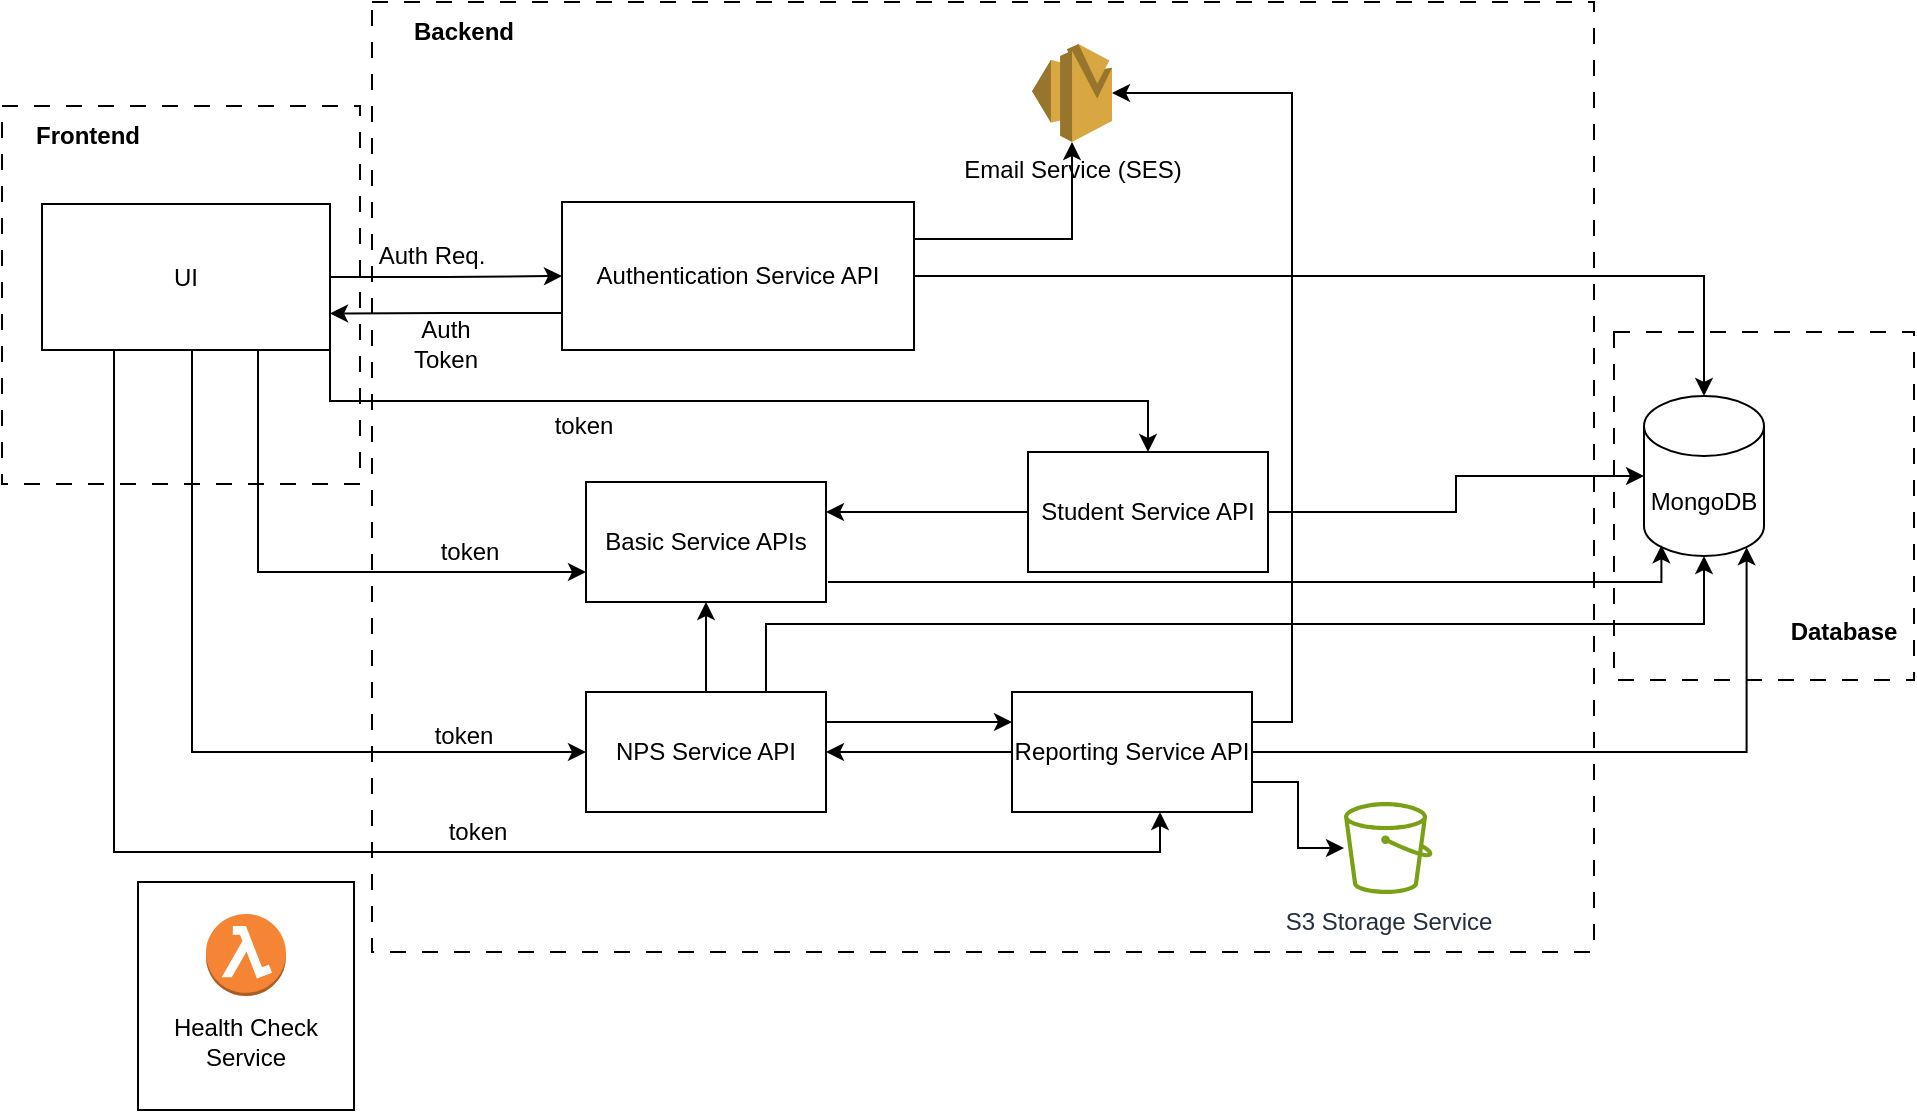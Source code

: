 <mxfile version="24.7.14">
  <diagram name="Page-1" id="7OXOxl65-j6QQVnK2jfu">
    <mxGraphModel dx="1776" dy="613" grid="0" gridSize="10" guides="1" tooltips="1" connect="1" arrows="1" fold="1" page="1" pageScale="1" pageWidth="850" pageHeight="1100" math="0" shadow="0">
      <root>
        <mxCell id="0" />
        <mxCell id="1" parent="0" />
        <mxCell id="ZRIovlvcn5DvilFRtWmg-57" value="" style="rounded=0;whiteSpace=wrap;html=1;fillColor=none;" parent="1" vertex="1">
          <mxGeometry x="103" y="455" width="108" height="114" as="geometry" />
        </mxCell>
        <mxCell id="ZRIovlvcn5DvilFRtWmg-42" value="" style="rounded=0;whiteSpace=wrap;html=1;fillColor=none;dashed=1;dashPattern=8 8;" parent="1" vertex="1">
          <mxGeometry x="220" y="15" width="611" height="475" as="geometry" />
        </mxCell>
        <mxCell id="ZRIovlvcn5DvilFRtWmg-44" value="" style="rounded=0;whiteSpace=wrap;html=1;dashed=1;dashPattern=8 8;fillColor=none;" parent="1" vertex="1">
          <mxGeometry x="841" y="180" width="150" height="174" as="geometry" />
        </mxCell>
        <mxCell id="ZRIovlvcn5DvilFRtWmg-43" value="" style="rounded=0;whiteSpace=wrap;html=1;fillColor=none;dashed=1;dashPattern=8 8;" parent="1" vertex="1">
          <mxGeometry x="35" y="67" width="179" height="189" as="geometry" />
        </mxCell>
        <mxCell id="ZRIovlvcn5DvilFRtWmg-1" value="Basic Service APIs" style="rounded=0;whiteSpace=wrap;html=1;" parent="1" vertex="1">
          <mxGeometry x="327" y="255" width="120" height="60" as="geometry" />
        </mxCell>
        <mxCell id="ZRIovlvcn5DvilFRtWmg-7" style="edgeStyle=orthogonalEdgeStyle;rounded=0;orthogonalLoop=1;jettySize=auto;html=1;exitX=0;exitY=0.75;exitDx=0;exitDy=0;entryX=1;entryY=0.75;entryDx=0;entryDy=0;" parent="1" source="ZRIovlvcn5DvilFRtWmg-2" target="ZRIovlvcn5DvilFRtWmg-5" edge="1">
          <mxGeometry relative="1" as="geometry" />
        </mxCell>
        <mxCell id="ZRIovlvcn5DvilFRtWmg-23" style="edgeStyle=orthogonalEdgeStyle;rounded=0;orthogonalLoop=1;jettySize=auto;html=1;" parent="1" source="ZRIovlvcn5DvilFRtWmg-2" target="ZRIovlvcn5DvilFRtWmg-22" edge="1">
          <mxGeometry relative="1" as="geometry" />
        </mxCell>
        <mxCell id="ZRIovlvcn5DvilFRtWmg-48" style="edgeStyle=orthogonalEdgeStyle;rounded=0;orthogonalLoop=1;jettySize=auto;html=1;exitX=1;exitY=0.25;exitDx=0;exitDy=0;" parent="1" source="ZRIovlvcn5DvilFRtWmg-2" target="ZRIovlvcn5DvilFRtWmg-35" edge="1">
          <mxGeometry relative="1" as="geometry" />
        </mxCell>
        <mxCell id="ZRIovlvcn5DvilFRtWmg-2" value="Authentication Service API" style="rounded=0;whiteSpace=wrap;html=1;" parent="1" vertex="1">
          <mxGeometry x="315" y="115" width="176" height="74" as="geometry" />
        </mxCell>
        <mxCell id="ZRIovlvcn5DvilFRtWmg-12" style="edgeStyle=orthogonalEdgeStyle;rounded=0;orthogonalLoop=1;jettySize=auto;html=1;exitX=0.5;exitY=0;exitDx=0;exitDy=0;entryX=0.5;entryY=1;entryDx=0;entryDy=0;" parent="1" source="ZRIovlvcn5DvilFRtWmg-3" target="ZRIovlvcn5DvilFRtWmg-1" edge="1">
          <mxGeometry relative="1" as="geometry" />
        </mxCell>
        <mxCell id="ZRIovlvcn5DvilFRtWmg-16" style="edgeStyle=orthogonalEdgeStyle;rounded=0;orthogonalLoop=1;jettySize=auto;html=1;exitX=1;exitY=0.25;exitDx=0;exitDy=0;entryX=0;entryY=0.25;entryDx=0;entryDy=0;" parent="1" source="ZRIovlvcn5DvilFRtWmg-3" target="ZRIovlvcn5DvilFRtWmg-15" edge="1">
          <mxGeometry relative="1" as="geometry" />
        </mxCell>
        <mxCell id="ZRIovlvcn5DvilFRtWmg-3" value="NPS Service API" style="rounded=0;whiteSpace=wrap;html=1;" parent="1" vertex="1">
          <mxGeometry x="327" y="360" width="120" height="60" as="geometry" />
        </mxCell>
        <mxCell id="ZRIovlvcn5DvilFRtWmg-11" style="edgeStyle=orthogonalEdgeStyle;rounded=0;orthogonalLoop=1;jettySize=auto;html=1;entryX=1;entryY=0.25;entryDx=0;entryDy=0;" parent="1" source="ZRIovlvcn5DvilFRtWmg-4" target="ZRIovlvcn5DvilFRtWmg-1" edge="1">
          <mxGeometry relative="1" as="geometry" />
        </mxCell>
        <mxCell id="ZRIovlvcn5DvilFRtWmg-25" style="edgeStyle=orthogonalEdgeStyle;rounded=0;orthogonalLoop=1;jettySize=auto;html=1;" parent="1" source="ZRIovlvcn5DvilFRtWmg-4" target="ZRIovlvcn5DvilFRtWmg-22" edge="1">
          <mxGeometry relative="1" as="geometry" />
        </mxCell>
        <mxCell id="ZRIovlvcn5DvilFRtWmg-4" value="Student Service API" style="rounded=0;whiteSpace=wrap;html=1;" parent="1" vertex="1">
          <mxGeometry x="548" y="240" width="120" height="60" as="geometry" />
        </mxCell>
        <mxCell id="ZRIovlvcn5DvilFRtWmg-6" style="edgeStyle=orthogonalEdgeStyle;rounded=0;orthogonalLoop=1;jettySize=auto;html=1;entryX=0;entryY=0.5;entryDx=0;entryDy=0;" parent="1" source="ZRIovlvcn5DvilFRtWmg-5" target="ZRIovlvcn5DvilFRtWmg-2" edge="1">
          <mxGeometry relative="1" as="geometry" />
        </mxCell>
        <mxCell id="ZRIovlvcn5DvilFRtWmg-10" style="edgeStyle=orthogonalEdgeStyle;rounded=0;orthogonalLoop=1;jettySize=auto;html=1;exitX=0.75;exitY=1;exitDx=0;exitDy=0;entryX=0;entryY=0.75;entryDx=0;entryDy=0;" parent="1" source="ZRIovlvcn5DvilFRtWmg-5" target="ZRIovlvcn5DvilFRtWmg-1" edge="1">
          <mxGeometry relative="1" as="geometry" />
        </mxCell>
        <mxCell id="ZRIovlvcn5DvilFRtWmg-13" style="edgeStyle=orthogonalEdgeStyle;rounded=0;orthogonalLoop=1;jettySize=auto;html=1;exitX=1;exitY=1;exitDx=0;exitDy=0;" parent="1" source="ZRIovlvcn5DvilFRtWmg-5" target="ZRIovlvcn5DvilFRtWmg-4" edge="1">
          <mxGeometry relative="1" as="geometry" />
        </mxCell>
        <mxCell id="ZRIovlvcn5DvilFRtWmg-14" style="edgeStyle=orthogonalEdgeStyle;rounded=0;orthogonalLoop=1;jettySize=auto;html=1;exitX=0.25;exitY=1;exitDx=0;exitDy=0;entryX=0;entryY=0.5;entryDx=0;entryDy=0;" parent="1" source="ZRIovlvcn5DvilFRtWmg-5" target="ZRIovlvcn5DvilFRtWmg-3" edge="1">
          <mxGeometry relative="1" as="geometry">
            <Array as="points">
              <mxPoint x="130" y="189" />
              <mxPoint x="130" y="390" />
            </Array>
          </mxGeometry>
        </mxCell>
        <mxCell id="ZRIovlvcn5DvilFRtWmg-20" style="edgeStyle=orthogonalEdgeStyle;rounded=0;orthogonalLoop=1;jettySize=auto;html=1;exitX=0.25;exitY=1;exitDx=0;exitDy=0;" parent="1" source="ZRIovlvcn5DvilFRtWmg-5" target="ZRIovlvcn5DvilFRtWmg-15" edge="1">
          <mxGeometry relative="1" as="geometry">
            <mxPoint x="613" y="426" as="targetPoint" />
            <Array as="points">
              <mxPoint x="91" y="440" />
              <mxPoint x="614" y="440" />
            </Array>
          </mxGeometry>
        </mxCell>
        <mxCell id="ZRIovlvcn5DvilFRtWmg-5" value="UI" style="rounded=0;whiteSpace=wrap;html=1;" parent="1" vertex="1">
          <mxGeometry x="55" y="116" width="144" height="73" as="geometry" />
        </mxCell>
        <mxCell id="ZRIovlvcn5DvilFRtWmg-8" value="Auth Req." style="text;html=1;strokeColor=none;fillColor=none;align=center;verticalAlign=middle;whiteSpace=wrap;rounded=0;" parent="1" vertex="1">
          <mxGeometry x="220" y="127" width="60" height="30" as="geometry" />
        </mxCell>
        <mxCell id="ZRIovlvcn5DvilFRtWmg-9" value="Auth Token" style="text;html=1;strokeColor=none;fillColor=none;align=center;verticalAlign=middle;whiteSpace=wrap;rounded=0;" parent="1" vertex="1">
          <mxGeometry x="227" y="171" width="60" height="30" as="geometry" />
        </mxCell>
        <mxCell id="ZRIovlvcn5DvilFRtWmg-17" style="edgeStyle=orthogonalEdgeStyle;rounded=0;orthogonalLoop=1;jettySize=auto;html=1;exitX=0;exitY=0.75;exitDx=0;exitDy=0;" parent="1" source="ZRIovlvcn5DvilFRtWmg-15" target="ZRIovlvcn5DvilFRtWmg-3" edge="1">
          <mxGeometry relative="1" as="geometry">
            <Array as="points">
              <mxPoint x="540" y="390" />
            </Array>
          </mxGeometry>
        </mxCell>
        <mxCell id="ZRIovlvcn5DvilFRtWmg-34" style="edgeStyle=orthogonalEdgeStyle;rounded=0;orthogonalLoop=1;jettySize=auto;html=1;exitX=1;exitY=0.75;exitDx=0;exitDy=0;" parent="1" source="ZRIovlvcn5DvilFRtWmg-15" target="ZRIovlvcn5DvilFRtWmg-33" edge="1">
          <mxGeometry relative="1" as="geometry" />
        </mxCell>
        <mxCell id="ZRIovlvcn5DvilFRtWmg-15" value="Reporting Service API" style="rounded=0;whiteSpace=wrap;html=1;" parent="1" vertex="1">
          <mxGeometry x="540" y="360" width="120" height="60" as="geometry" />
        </mxCell>
        <mxCell id="ZRIovlvcn5DvilFRtWmg-22" value="MongoDB" style="shape=cylinder3;whiteSpace=wrap;html=1;boundedLbl=1;backgroundOutline=1;size=15;" parent="1" vertex="1">
          <mxGeometry x="856" y="212" width="60" height="80" as="geometry" />
        </mxCell>
        <mxCell id="ZRIovlvcn5DvilFRtWmg-24" style="edgeStyle=orthogonalEdgeStyle;rounded=0;orthogonalLoop=1;jettySize=auto;html=1;entryX=0.145;entryY=1;entryDx=0;entryDy=-4.35;entryPerimeter=0;" parent="1" edge="1">
          <mxGeometry relative="1" as="geometry">
            <mxPoint x="448" y="305" as="sourcePoint" />
            <mxPoint x="864.7" y="286.65" as="targetPoint" />
            <Array as="points">
              <mxPoint x="865" y="305" />
            </Array>
          </mxGeometry>
        </mxCell>
        <mxCell id="ZRIovlvcn5DvilFRtWmg-27" style="edgeStyle=orthogonalEdgeStyle;rounded=0;orthogonalLoop=1;jettySize=auto;html=1;exitX=0.75;exitY=0;exitDx=0;exitDy=0;entryX=0.5;entryY=1;entryDx=0;entryDy=0;entryPerimeter=0;" parent="1" source="ZRIovlvcn5DvilFRtWmg-3" target="ZRIovlvcn5DvilFRtWmg-22" edge="1">
          <mxGeometry relative="1" as="geometry" />
        </mxCell>
        <mxCell id="ZRIovlvcn5DvilFRtWmg-28" style="edgeStyle=orthogonalEdgeStyle;rounded=0;orthogonalLoop=1;jettySize=auto;html=1;exitX=1;exitY=0.5;exitDx=0;exitDy=0;entryX=0.855;entryY=1;entryDx=0;entryDy=-4.35;entryPerimeter=0;" parent="1" source="ZRIovlvcn5DvilFRtWmg-15" target="ZRIovlvcn5DvilFRtWmg-22" edge="1">
          <mxGeometry relative="1" as="geometry" />
        </mxCell>
        <mxCell id="ZRIovlvcn5DvilFRtWmg-29" value="token" style="text;html=1;strokeColor=none;fillColor=none;align=center;verticalAlign=middle;whiteSpace=wrap;rounded=0;" parent="1" vertex="1">
          <mxGeometry x="296" y="212" width="60" height="30" as="geometry" />
        </mxCell>
        <mxCell id="ZRIovlvcn5DvilFRtWmg-30" value="token" style="text;html=1;strokeColor=none;fillColor=none;align=center;verticalAlign=middle;whiteSpace=wrap;rounded=0;" parent="1" vertex="1">
          <mxGeometry x="239" y="275" width="60" height="30" as="geometry" />
        </mxCell>
        <mxCell id="ZRIovlvcn5DvilFRtWmg-31" value="token" style="text;html=1;strokeColor=none;fillColor=none;align=center;verticalAlign=middle;whiteSpace=wrap;rounded=0;" parent="1" vertex="1">
          <mxGeometry x="236" y="367" width="60" height="30" as="geometry" />
        </mxCell>
        <mxCell id="ZRIovlvcn5DvilFRtWmg-32" value="token" style="text;html=1;strokeColor=none;fillColor=none;align=center;verticalAlign=middle;whiteSpace=wrap;rounded=0;" parent="1" vertex="1">
          <mxGeometry x="243" y="415" width="60" height="30" as="geometry" />
        </mxCell>
        <mxCell id="ZRIovlvcn5DvilFRtWmg-33" value="S3 Storage Service" style="sketch=0;outlineConnect=0;fontColor=#232F3E;gradientColor=none;fillColor=#7AA116;strokeColor=none;dashed=0;verticalLabelPosition=bottom;verticalAlign=top;align=center;html=1;fontSize=12;fontStyle=0;aspect=fixed;pointerEvents=1;shape=mxgraph.aws4.bucket;" parent="1" vertex="1">
          <mxGeometry x="706" y="415" width="44.23" height="46" as="geometry" />
        </mxCell>
        <mxCell id="ZRIovlvcn5DvilFRtWmg-35" value="Email Service (SES)" style="outlineConnect=0;dashed=0;verticalLabelPosition=bottom;verticalAlign=top;align=center;html=1;shape=mxgraph.aws3.ses;fillColor=#D9A741;gradientColor=none;" parent="1" vertex="1">
          <mxGeometry x="550" y="36" width="40" height="49" as="geometry" />
        </mxCell>
        <mxCell id="ZRIovlvcn5DvilFRtWmg-40" style="edgeStyle=orthogonalEdgeStyle;rounded=0;orthogonalLoop=1;jettySize=auto;html=1;exitX=1;exitY=0.25;exitDx=0;exitDy=0;entryX=1;entryY=0.5;entryDx=0;entryDy=0;entryPerimeter=0;" parent="1" source="ZRIovlvcn5DvilFRtWmg-15" target="ZRIovlvcn5DvilFRtWmg-35" edge="1">
          <mxGeometry relative="1" as="geometry" />
        </mxCell>
        <mxCell id="ZRIovlvcn5DvilFRtWmg-51" value="&lt;b&gt;Frontend&lt;/b&gt;" style="text;html=1;strokeColor=none;fillColor=none;align=center;verticalAlign=middle;whiteSpace=wrap;rounded=0;" parent="1" vertex="1">
          <mxGeometry x="48" y="67" width="60" height="30" as="geometry" />
        </mxCell>
        <mxCell id="ZRIovlvcn5DvilFRtWmg-52" value="&lt;b&gt;Backend&lt;/b&gt;" style="text;html=1;strokeColor=none;fillColor=none;align=center;verticalAlign=middle;whiteSpace=wrap;rounded=0;" parent="1" vertex="1">
          <mxGeometry x="236" y="15" width="60" height="30" as="geometry" />
        </mxCell>
        <mxCell id="ZRIovlvcn5DvilFRtWmg-53" value="&lt;b&gt;Database&lt;/b&gt;" style="text;html=1;strokeColor=none;fillColor=none;align=center;verticalAlign=middle;whiteSpace=wrap;rounded=0;" parent="1" vertex="1">
          <mxGeometry x="926" y="315" width="60" height="30" as="geometry" />
        </mxCell>
        <mxCell id="ZRIovlvcn5DvilFRtWmg-55" value="" style="outlineConnect=0;dashed=0;verticalLabelPosition=bottom;verticalAlign=top;align=center;html=1;shape=mxgraph.aws3.lambda_function;fillColor=#F58534;gradientColor=none;" parent="1" vertex="1">
          <mxGeometry x="137" y="471" width="40" height="41" as="geometry" />
        </mxCell>
        <mxCell id="ZRIovlvcn5DvilFRtWmg-56" value="Health Check Service" style="text;html=1;strokeColor=none;fillColor=none;align=center;verticalAlign=middle;whiteSpace=wrap;rounded=0;" parent="1" vertex="1">
          <mxGeometry x="113" y="520" width="88" height="30" as="geometry" />
        </mxCell>
      </root>
    </mxGraphModel>
  </diagram>
</mxfile>
